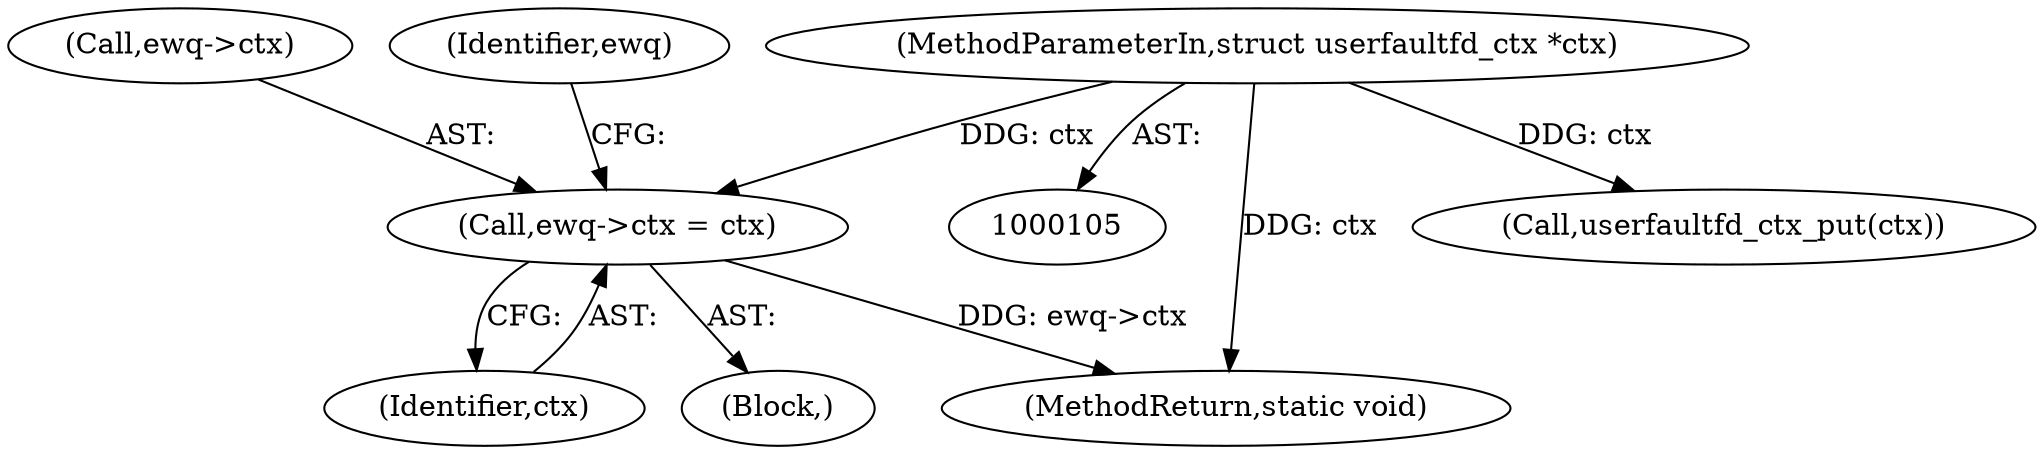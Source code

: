digraph "0_linux_04f5866e41fb70690e28397487d8bd8eea7d712a_1@pointer" {
"1000118" [label="(Call,ewq->ctx = ctx)"];
"1000106" [label="(MethodParameterIn,struct userfaultfd_ctx *ctx)"];
"1000300" [label="(MethodReturn,static void)"];
"1000298" [label="(Call,userfaultfd_ctx_put(ctx))"];
"1000122" [label="(Identifier,ctx)"];
"1000119" [label="(Call,ewq->ctx)"];
"1000106" [label="(MethodParameterIn,struct userfaultfd_ctx *ctx)"];
"1000108" [label="(Block,)"];
"1000118" [label="(Call,ewq->ctx = ctx)"];
"1000126" [label="(Identifier,ewq)"];
"1000118" -> "1000108"  [label="AST: "];
"1000118" -> "1000122"  [label="CFG: "];
"1000119" -> "1000118"  [label="AST: "];
"1000122" -> "1000118"  [label="AST: "];
"1000126" -> "1000118"  [label="CFG: "];
"1000118" -> "1000300"  [label="DDG: ewq->ctx"];
"1000106" -> "1000118"  [label="DDG: ctx"];
"1000106" -> "1000105"  [label="AST: "];
"1000106" -> "1000300"  [label="DDG: ctx"];
"1000106" -> "1000298"  [label="DDG: ctx"];
}
